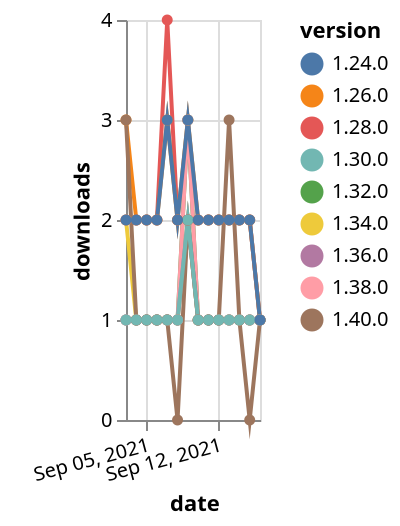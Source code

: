 {"$schema": "https://vega.github.io/schema/vega-lite/v5.json", "description": "A simple bar chart with embedded data.", "data": {"values": [{"date": "2021-09-03", "total": 195, "delta": 2, "version": "1.34.0"}, {"date": "2021-09-04", "total": 196, "delta": 1, "version": "1.34.0"}, {"date": "2021-09-05", "total": 197, "delta": 1, "version": "1.34.0"}, {"date": "2021-09-06", "total": 198, "delta": 1, "version": "1.34.0"}, {"date": "2021-09-07", "total": 199, "delta": 1, "version": "1.34.0"}, {"date": "2021-09-08", "total": 200, "delta": 1, "version": "1.34.0"}, {"date": "2021-09-09", "total": 202, "delta": 2, "version": "1.34.0"}, {"date": "2021-09-10", "total": 203, "delta": 1, "version": "1.34.0"}, {"date": "2021-09-11", "total": 204, "delta": 1, "version": "1.34.0"}, {"date": "2021-09-12", "total": 205, "delta": 1, "version": "1.34.0"}, {"date": "2021-09-13", "total": 206, "delta": 1, "version": "1.34.0"}, {"date": "2021-09-14", "total": 207, "delta": 1, "version": "1.34.0"}, {"date": "2021-09-15", "total": 208, "delta": 1, "version": "1.34.0"}, {"date": "2021-09-16", "total": 209, "delta": 1, "version": "1.34.0"}, {"date": "2021-09-03", "total": 318, "delta": 1, "version": "1.32.0"}, {"date": "2021-09-04", "total": 319, "delta": 1, "version": "1.32.0"}, {"date": "2021-09-05", "total": 320, "delta": 1, "version": "1.32.0"}, {"date": "2021-09-06", "total": 321, "delta": 1, "version": "1.32.0"}, {"date": "2021-09-07", "total": 322, "delta": 1, "version": "1.32.0"}, {"date": "2021-09-08", "total": 323, "delta": 1, "version": "1.32.0"}, {"date": "2021-09-09", "total": 326, "delta": 3, "version": "1.32.0"}, {"date": "2021-09-10", "total": 327, "delta": 1, "version": "1.32.0"}, {"date": "2021-09-11", "total": 328, "delta": 1, "version": "1.32.0"}, {"date": "2021-09-12", "total": 329, "delta": 1, "version": "1.32.0"}, {"date": "2021-09-13", "total": 330, "delta": 1, "version": "1.32.0"}, {"date": "2021-09-14", "total": 331, "delta": 1, "version": "1.32.0"}, {"date": "2021-09-15", "total": 332, "delta": 1, "version": "1.32.0"}, {"date": "2021-09-16", "total": 333, "delta": 1, "version": "1.32.0"}, {"date": "2021-09-03", "total": 2460, "delta": 2, "version": "1.28.0"}, {"date": "2021-09-04", "total": 2462, "delta": 2, "version": "1.28.0"}, {"date": "2021-09-05", "total": 2464, "delta": 2, "version": "1.28.0"}, {"date": "2021-09-06", "total": 2466, "delta": 2, "version": "1.28.0"}, {"date": "2021-09-07", "total": 2470, "delta": 4, "version": "1.28.0"}, {"date": "2021-09-08", "total": 2472, "delta": 2, "version": "1.28.0"}, {"date": "2021-09-09", "total": 2474, "delta": 2, "version": "1.28.0"}, {"date": "2021-09-10", "total": 2476, "delta": 2, "version": "1.28.0"}, {"date": "2021-09-11", "total": 2478, "delta": 2, "version": "1.28.0"}, {"date": "2021-09-12", "total": 2480, "delta": 2, "version": "1.28.0"}, {"date": "2021-09-13", "total": 2482, "delta": 2, "version": "1.28.0"}, {"date": "2021-09-14", "total": 2484, "delta": 2, "version": "1.28.0"}, {"date": "2021-09-15", "total": 2486, "delta": 2, "version": "1.28.0"}, {"date": "2021-09-16", "total": 2487, "delta": 1, "version": "1.28.0"}, {"date": "2021-09-03", "total": 2612, "delta": 3, "version": "1.26.0"}, {"date": "2021-09-04", "total": 2614, "delta": 2, "version": "1.26.0"}, {"date": "2021-09-05", "total": 2616, "delta": 2, "version": "1.26.0"}, {"date": "2021-09-06", "total": 2618, "delta": 2, "version": "1.26.0"}, {"date": "2021-09-07", "total": 2621, "delta": 3, "version": "1.26.0"}, {"date": "2021-09-08", "total": 2623, "delta": 2, "version": "1.26.0"}, {"date": "2021-09-09", "total": 2626, "delta": 3, "version": "1.26.0"}, {"date": "2021-09-10", "total": 2628, "delta": 2, "version": "1.26.0"}, {"date": "2021-09-11", "total": 2630, "delta": 2, "version": "1.26.0"}, {"date": "2021-09-12", "total": 2632, "delta": 2, "version": "1.26.0"}, {"date": "2021-09-13", "total": 2634, "delta": 2, "version": "1.26.0"}, {"date": "2021-09-14", "total": 2636, "delta": 2, "version": "1.26.0"}, {"date": "2021-09-15", "total": 2638, "delta": 2, "version": "1.26.0"}, {"date": "2021-09-16", "total": 2639, "delta": 1, "version": "1.26.0"}, {"date": "2021-09-03", "total": 200, "delta": 1, "version": "1.38.0"}, {"date": "2021-09-04", "total": 201, "delta": 1, "version": "1.38.0"}, {"date": "2021-09-05", "total": 202, "delta": 1, "version": "1.38.0"}, {"date": "2021-09-06", "total": 203, "delta": 1, "version": "1.38.0"}, {"date": "2021-09-07", "total": 204, "delta": 1, "version": "1.38.0"}, {"date": "2021-09-08", "total": 205, "delta": 1, "version": "1.38.0"}, {"date": "2021-09-09", "total": 208, "delta": 3, "version": "1.38.0"}, {"date": "2021-09-10", "total": 209, "delta": 1, "version": "1.38.0"}, {"date": "2021-09-11", "total": 210, "delta": 1, "version": "1.38.0"}, {"date": "2021-09-12", "total": 211, "delta": 1, "version": "1.38.0"}, {"date": "2021-09-13", "total": 212, "delta": 1, "version": "1.38.0"}, {"date": "2021-09-14", "total": 213, "delta": 1, "version": "1.38.0"}, {"date": "2021-09-15", "total": 214, "delta": 1, "version": "1.38.0"}, {"date": "2021-09-16", "total": 215, "delta": 1, "version": "1.38.0"}, {"date": "2021-09-03", "total": 168, "delta": 1, "version": "1.36.0"}, {"date": "2021-09-04", "total": 169, "delta": 1, "version": "1.36.0"}, {"date": "2021-09-05", "total": 170, "delta": 1, "version": "1.36.0"}, {"date": "2021-09-06", "total": 171, "delta": 1, "version": "1.36.0"}, {"date": "2021-09-07", "total": 172, "delta": 1, "version": "1.36.0"}, {"date": "2021-09-08", "total": 173, "delta": 1, "version": "1.36.0"}, {"date": "2021-09-09", "total": 175, "delta": 2, "version": "1.36.0"}, {"date": "2021-09-10", "total": 176, "delta": 1, "version": "1.36.0"}, {"date": "2021-09-11", "total": 177, "delta": 1, "version": "1.36.0"}, {"date": "2021-09-12", "total": 178, "delta": 1, "version": "1.36.0"}, {"date": "2021-09-13", "total": 179, "delta": 1, "version": "1.36.0"}, {"date": "2021-09-14", "total": 180, "delta": 1, "version": "1.36.0"}, {"date": "2021-09-15", "total": 181, "delta": 1, "version": "1.36.0"}, {"date": "2021-09-16", "total": 182, "delta": 1, "version": "1.36.0"}, {"date": "2021-09-03", "total": 131, "delta": 3, "version": "1.40.0"}, {"date": "2021-09-04", "total": 132, "delta": 1, "version": "1.40.0"}, {"date": "2021-09-05", "total": 133, "delta": 1, "version": "1.40.0"}, {"date": "2021-09-06", "total": 134, "delta": 1, "version": "1.40.0"}, {"date": "2021-09-07", "total": 135, "delta": 1, "version": "1.40.0"}, {"date": "2021-09-08", "total": 135, "delta": 0, "version": "1.40.0"}, {"date": "2021-09-09", "total": 137, "delta": 2, "version": "1.40.0"}, {"date": "2021-09-10", "total": 138, "delta": 1, "version": "1.40.0"}, {"date": "2021-09-11", "total": 139, "delta": 1, "version": "1.40.0"}, {"date": "2021-09-12", "total": 140, "delta": 1, "version": "1.40.0"}, {"date": "2021-09-13", "total": 143, "delta": 3, "version": "1.40.0"}, {"date": "2021-09-14", "total": 144, "delta": 1, "version": "1.40.0"}, {"date": "2021-09-15", "total": 144, "delta": 0, "version": "1.40.0"}, {"date": "2021-09-16", "total": 145, "delta": 1, "version": "1.40.0"}, {"date": "2021-09-03", "total": 231, "delta": 1, "version": "1.30.0"}, {"date": "2021-09-04", "total": 232, "delta": 1, "version": "1.30.0"}, {"date": "2021-09-05", "total": 233, "delta": 1, "version": "1.30.0"}, {"date": "2021-09-06", "total": 234, "delta": 1, "version": "1.30.0"}, {"date": "2021-09-07", "total": 235, "delta": 1, "version": "1.30.0"}, {"date": "2021-09-08", "total": 236, "delta": 1, "version": "1.30.0"}, {"date": "2021-09-09", "total": 238, "delta": 2, "version": "1.30.0"}, {"date": "2021-09-10", "total": 239, "delta": 1, "version": "1.30.0"}, {"date": "2021-09-11", "total": 240, "delta": 1, "version": "1.30.0"}, {"date": "2021-09-12", "total": 241, "delta": 1, "version": "1.30.0"}, {"date": "2021-09-13", "total": 242, "delta": 1, "version": "1.30.0"}, {"date": "2021-09-14", "total": 243, "delta": 1, "version": "1.30.0"}, {"date": "2021-09-15", "total": 244, "delta": 1, "version": "1.30.0"}, {"date": "2021-09-16", "total": 245, "delta": 1, "version": "1.30.0"}, {"date": "2021-09-03", "total": 2596, "delta": 2, "version": "1.24.0"}, {"date": "2021-09-04", "total": 2598, "delta": 2, "version": "1.24.0"}, {"date": "2021-09-05", "total": 2600, "delta": 2, "version": "1.24.0"}, {"date": "2021-09-06", "total": 2602, "delta": 2, "version": "1.24.0"}, {"date": "2021-09-07", "total": 2605, "delta": 3, "version": "1.24.0"}, {"date": "2021-09-08", "total": 2607, "delta": 2, "version": "1.24.0"}, {"date": "2021-09-09", "total": 2610, "delta": 3, "version": "1.24.0"}, {"date": "2021-09-10", "total": 2612, "delta": 2, "version": "1.24.0"}, {"date": "2021-09-11", "total": 2614, "delta": 2, "version": "1.24.0"}, {"date": "2021-09-12", "total": 2616, "delta": 2, "version": "1.24.0"}, {"date": "2021-09-13", "total": 2618, "delta": 2, "version": "1.24.0"}, {"date": "2021-09-14", "total": 2620, "delta": 2, "version": "1.24.0"}, {"date": "2021-09-15", "total": 2622, "delta": 2, "version": "1.24.0"}, {"date": "2021-09-16", "total": 2623, "delta": 1, "version": "1.24.0"}]}, "width": "container", "mark": {"type": "line", "point": {"filled": true}}, "encoding": {"x": {"field": "date", "type": "temporal", "timeUnit": "yearmonthdate", "title": "date", "axis": {"labelAngle": -15}}, "y": {"field": "delta", "type": "quantitative", "title": "downloads"}, "color": {"field": "version", "type": "nominal"}, "tooltip": {"field": "delta"}}}